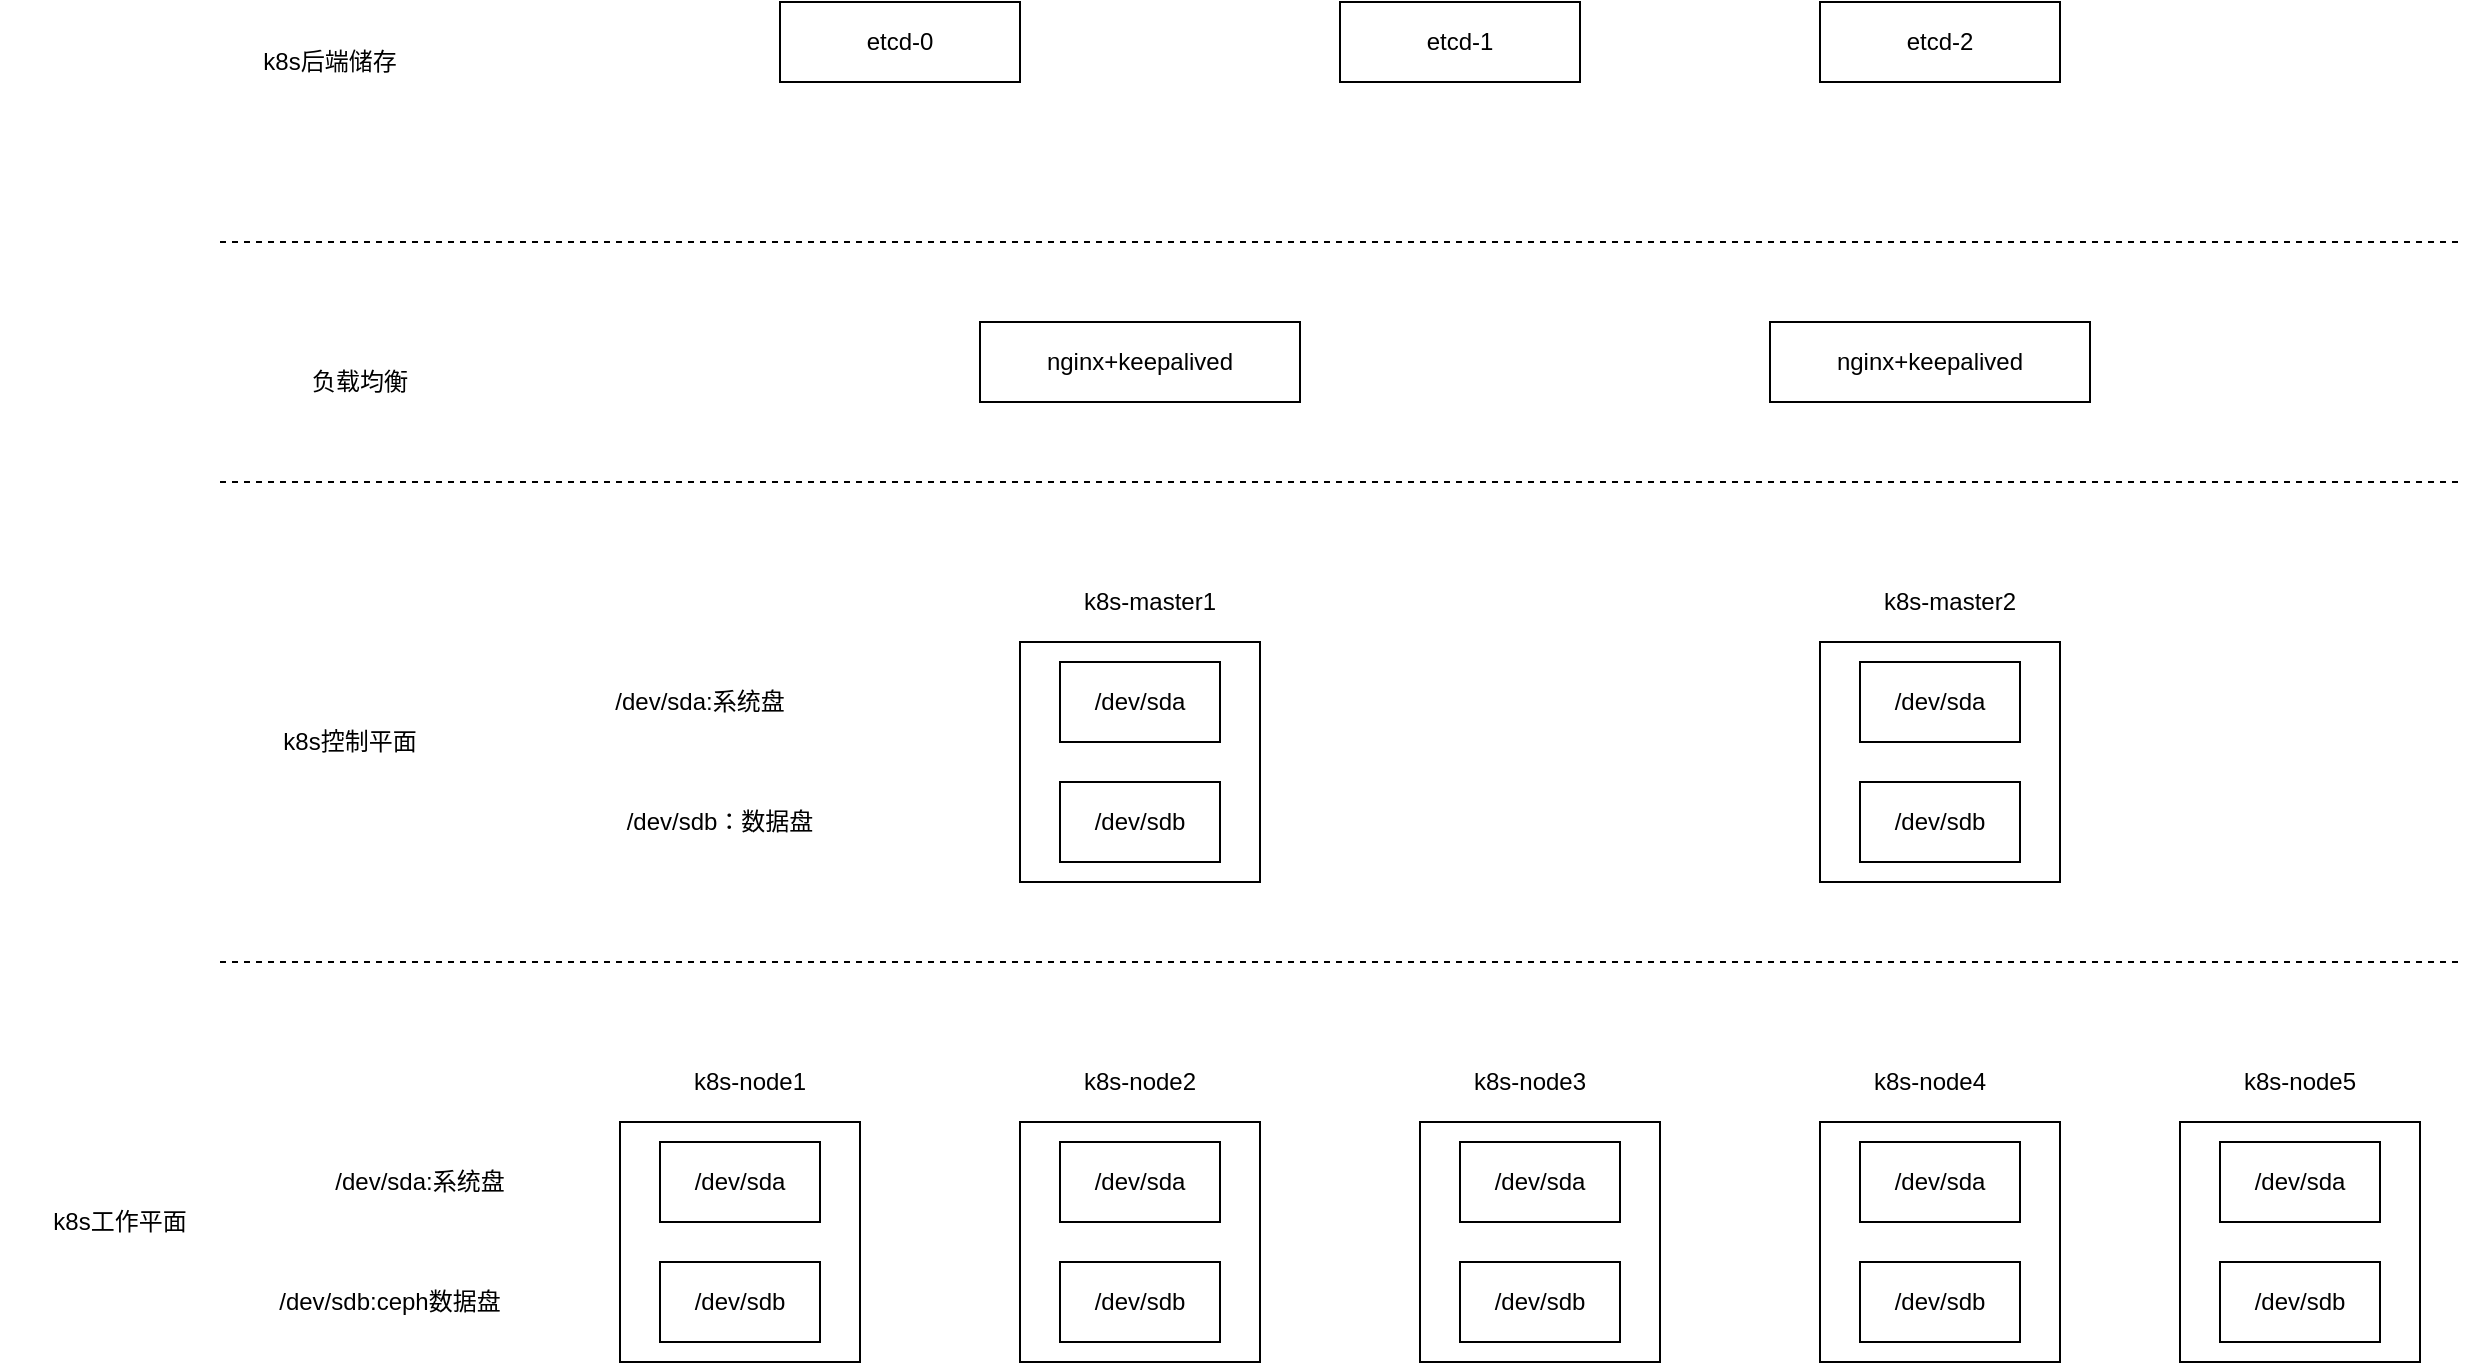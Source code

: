 <mxfile version="15.3.4" type="github">
  <diagram id="2ezywAbjpjOhrYMZy6zH" name="Page-1">
    <mxGraphModel dx="2249" dy="1870" grid="1" gridSize="10" guides="1" tooltips="1" connect="1" arrows="1" fold="1" page="1" pageScale="1" pageWidth="827" pageHeight="1169" math="0" shadow="0">
      <root>
        <mxCell id="0" />
        <mxCell id="1" parent="0" />
        <mxCell id="8IKvceuXdeiTA4ol1c4--1" value="" style="rounded=0;whiteSpace=wrap;html=1;hachureGap=4;pointerEvents=0;" parent="1" vertex="1">
          <mxGeometry x="80" y="160" width="120" height="120" as="geometry" />
        </mxCell>
        <mxCell id="8IKvceuXdeiTA4ol1c4--3" value="/dev/sda" style="rounded=0;whiteSpace=wrap;html=1;hachureGap=4;pointerEvents=0;" parent="1" vertex="1">
          <mxGeometry x="100" y="170" width="80" height="40" as="geometry" />
        </mxCell>
        <mxCell id="8IKvceuXdeiTA4ol1c4--4" value="/dev/sdb" style="rounded=0;whiteSpace=wrap;html=1;hachureGap=4;pointerEvents=0;" parent="1" vertex="1">
          <mxGeometry x="100" y="230" width="80" height="40" as="geometry" />
        </mxCell>
        <mxCell id="8IKvceuXdeiTA4ol1c4--5" value="" style="rounded=0;whiteSpace=wrap;html=1;hachureGap=4;pointerEvents=0;" parent="1" vertex="1">
          <mxGeometry x="280" y="160" width="120" height="120" as="geometry" />
        </mxCell>
        <mxCell id="8IKvceuXdeiTA4ol1c4--6" value="/dev/sda" style="rounded=0;whiteSpace=wrap;html=1;hachureGap=4;pointerEvents=0;" parent="1" vertex="1">
          <mxGeometry x="300" y="170" width="80" height="40" as="geometry" />
        </mxCell>
        <mxCell id="8IKvceuXdeiTA4ol1c4--7" value="/dev/sdb" style="rounded=0;whiteSpace=wrap;html=1;hachureGap=4;pointerEvents=0;" parent="1" vertex="1">
          <mxGeometry x="300" y="230" width="80" height="40" as="geometry" />
        </mxCell>
        <mxCell id="8IKvceuXdeiTA4ol1c4--14" value="" style="rounded=0;whiteSpace=wrap;html=1;hachureGap=4;pointerEvents=0;" parent="1" vertex="1">
          <mxGeometry x="480" y="160" width="120" height="120" as="geometry" />
        </mxCell>
        <mxCell id="8IKvceuXdeiTA4ol1c4--15" value="/dev/sda" style="rounded=0;whiteSpace=wrap;html=1;hachureGap=4;pointerEvents=0;" parent="1" vertex="1">
          <mxGeometry x="500" y="170" width="80" height="40" as="geometry" />
        </mxCell>
        <mxCell id="8IKvceuXdeiTA4ol1c4--16" value="/dev/sdb" style="rounded=0;whiteSpace=wrap;html=1;hachureGap=4;pointerEvents=0;" parent="1" vertex="1">
          <mxGeometry x="500" y="230" width="80" height="40" as="geometry" />
        </mxCell>
        <mxCell id="8IKvceuXdeiTA4ol1c4--17" value="" style="rounded=0;whiteSpace=wrap;html=1;hachureGap=4;pointerEvents=0;" parent="1" vertex="1">
          <mxGeometry x="680" y="160" width="120" height="120" as="geometry" />
        </mxCell>
        <mxCell id="8IKvceuXdeiTA4ol1c4--18" value="/dev/sda" style="rounded=0;whiteSpace=wrap;html=1;hachureGap=4;pointerEvents=0;" parent="1" vertex="1">
          <mxGeometry x="700" y="170" width="80" height="40" as="geometry" />
        </mxCell>
        <mxCell id="8IKvceuXdeiTA4ol1c4--19" value="/dev/sdb" style="rounded=0;whiteSpace=wrap;html=1;hachureGap=4;pointerEvents=0;" parent="1" vertex="1">
          <mxGeometry x="700" y="230" width="80" height="40" as="geometry" />
        </mxCell>
        <mxCell id="8IKvceuXdeiTA4ol1c4--20" value="" style="rounded=0;whiteSpace=wrap;html=1;hachureGap=4;pointerEvents=0;" parent="1" vertex="1">
          <mxGeometry x="860" y="160" width="120" height="120" as="geometry" />
        </mxCell>
        <mxCell id="8IKvceuXdeiTA4ol1c4--21" value="/dev/sda" style="rounded=0;whiteSpace=wrap;html=1;hachureGap=4;pointerEvents=0;" parent="1" vertex="1">
          <mxGeometry x="880" y="170" width="80" height="40" as="geometry" />
        </mxCell>
        <mxCell id="8IKvceuXdeiTA4ol1c4--22" value="/dev/sdb" style="rounded=0;whiteSpace=wrap;html=1;hachureGap=4;pointerEvents=0;" parent="1" vertex="1">
          <mxGeometry x="880" y="230" width="80" height="40" as="geometry" />
        </mxCell>
        <mxCell id="8IKvceuXdeiTA4ol1c4--23" value="k8s-node1" style="text;html=1;strokeColor=none;fillColor=none;align=center;verticalAlign=middle;whiteSpace=wrap;rounded=0;hachureGap=4;pointerEvents=0;" parent="1" vertex="1">
          <mxGeometry x="100" y="130" width="90" height="20" as="geometry" />
        </mxCell>
        <mxCell id="8IKvceuXdeiTA4ol1c4--27" value="k8s-node2" style="text;html=1;strokeColor=none;fillColor=none;align=center;verticalAlign=middle;whiteSpace=wrap;rounded=0;hachureGap=4;pointerEvents=0;" parent="1" vertex="1">
          <mxGeometry x="295" y="130" width="90" height="20" as="geometry" />
        </mxCell>
        <mxCell id="8IKvceuXdeiTA4ol1c4--28" value="k8s-node3" style="text;html=1;strokeColor=none;fillColor=none;align=center;verticalAlign=middle;whiteSpace=wrap;rounded=0;hachureGap=4;pointerEvents=0;" parent="1" vertex="1">
          <mxGeometry x="490" y="130" width="90" height="20" as="geometry" />
        </mxCell>
        <mxCell id="8IKvceuXdeiTA4ol1c4--29" value="k8s-node4" style="text;html=1;strokeColor=none;fillColor=none;align=center;verticalAlign=middle;whiteSpace=wrap;rounded=0;hachureGap=4;pointerEvents=0;" parent="1" vertex="1">
          <mxGeometry x="690" y="130" width="90" height="20" as="geometry" />
        </mxCell>
        <mxCell id="8IKvceuXdeiTA4ol1c4--30" value="k8s-node5" style="text;html=1;strokeColor=none;fillColor=none;align=center;verticalAlign=middle;whiteSpace=wrap;rounded=0;hachureGap=4;pointerEvents=0;" parent="1" vertex="1">
          <mxGeometry x="875" y="130" width="90" height="20" as="geometry" />
        </mxCell>
        <mxCell id="8IKvceuXdeiTA4ol1c4--32" value="/dev/sda:系统盘" style="text;html=1;strokeColor=none;fillColor=none;align=center;verticalAlign=middle;whiteSpace=wrap;rounded=0;hachureGap=4;pointerEvents=0;" parent="1" vertex="1">
          <mxGeometry x="-80" y="180" width="120" height="20" as="geometry" />
        </mxCell>
        <mxCell id="8IKvceuXdeiTA4ol1c4--33" value="/dev/sdb:ceph数据盘" style="text;html=1;strokeColor=none;fillColor=none;align=center;verticalAlign=middle;whiteSpace=wrap;rounded=0;hachureGap=4;pointerEvents=0;" parent="1" vertex="1">
          <mxGeometry x="-100" y="240" width="130" height="20" as="geometry" />
        </mxCell>
        <mxCell id="8IKvceuXdeiTA4ol1c4--36" value="" style="rounded=0;whiteSpace=wrap;html=1;hachureGap=4;pointerEvents=0;" parent="1" vertex="1">
          <mxGeometry x="280" y="-80" width="120" height="120" as="geometry" />
        </mxCell>
        <mxCell id="8IKvceuXdeiTA4ol1c4--37" value="/dev/sda" style="rounded=0;whiteSpace=wrap;html=1;hachureGap=4;pointerEvents=0;" parent="1" vertex="1">
          <mxGeometry x="300" y="-70" width="80" height="40" as="geometry" />
        </mxCell>
        <mxCell id="8IKvceuXdeiTA4ol1c4--38" value="/dev/sdb" style="rounded=0;whiteSpace=wrap;html=1;hachureGap=4;pointerEvents=0;" parent="1" vertex="1">
          <mxGeometry x="300" y="-10" width="80" height="40" as="geometry" />
        </mxCell>
        <mxCell id="8IKvceuXdeiTA4ol1c4--39" value="k8s-master1" style="text;html=1;strokeColor=none;fillColor=none;align=center;verticalAlign=middle;whiteSpace=wrap;rounded=0;hachureGap=4;pointerEvents=0;" parent="1" vertex="1">
          <mxGeometry x="300" y="-110" width="90" height="20" as="geometry" />
        </mxCell>
        <mxCell id="8IKvceuXdeiTA4ol1c4--40" value="" style="rounded=0;whiteSpace=wrap;html=1;hachureGap=4;pointerEvents=0;" parent="1" vertex="1">
          <mxGeometry x="680" y="-80" width="120" height="120" as="geometry" />
        </mxCell>
        <mxCell id="8IKvceuXdeiTA4ol1c4--41" value="/dev/sda" style="rounded=0;whiteSpace=wrap;html=1;hachureGap=4;pointerEvents=0;" parent="1" vertex="1">
          <mxGeometry x="700" y="-70" width="80" height="40" as="geometry" />
        </mxCell>
        <mxCell id="8IKvceuXdeiTA4ol1c4--42" value="/dev/sdb" style="rounded=0;whiteSpace=wrap;html=1;hachureGap=4;pointerEvents=0;" parent="1" vertex="1">
          <mxGeometry x="700" y="-10" width="80" height="40" as="geometry" />
        </mxCell>
        <mxCell id="8IKvceuXdeiTA4ol1c4--43" value="k8s-master2" style="text;html=1;strokeColor=none;fillColor=none;align=center;verticalAlign=middle;whiteSpace=wrap;rounded=0;hachureGap=4;pointerEvents=0;" parent="1" vertex="1">
          <mxGeometry x="700" y="-110" width="90" height="20" as="geometry" />
        </mxCell>
        <mxCell id="8IKvceuXdeiTA4ol1c4--44" value="/dev/sda:系统盘" style="text;html=1;strokeColor=none;fillColor=none;align=center;verticalAlign=middle;whiteSpace=wrap;rounded=0;hachureGap=4;pointerEvents=0;" parent="1" vertex="1">
          <mxGeometry x="30" y="-60" width="180" height="20" as="geometry" />
        </mxCell>
        <mxCell id="8IKvceuXdeiTA4ol1c4--45" value="/dev/sdb：数据盘" style="text;html=1;strokeColor=none;fillColor=none;align=center;verticalAlign=middle;whiteSpace=wrap;rounded=0;hachureGap=4;pointerEvents=0;" parent="1" vertex="1">
          <mxGeometry x="50" width="160" height="20" as="geometry" />
        </mxCell>
        <mxCell id="8IKvceuXdeiTA4ol1c4--46" value="nginx+keepalived" style="rounded=0;whiteSpace=wrap;html=1;hachureGap=4;pointerEvents=0;" parent="1" vertex="1">
          <mxGeometry x="260" y="-240" width="160" height="40" as="geometry" />
        </mxCell>
        <mxCell id="8IKvceuXdeiTA4ol1c4--47" value="nginx+keepalived" style="rounded=0;whiteSpace=wrap;html=1;hachureGap=4;pointerEvents=0;" parent="1" vertex="1">
          <mxGeometry x="655" y="-240" width="160" height="40" as="geometry" />
        </mxCell>
        <mxCell id="8IKvceuXdeiTA4ol1c4--48" value="etcd-0" style="rounded=0;whiteSpace=wrap;html=1;hachureGap=4;pointerEvents=0;" parent="1" vertex="1">
          <mxGeometry x="160" y="-400" width="120" height="40" as="geometry" />
        </mxCell>
        <mxCell id="8IKvceuXdeiTA4ol1c4--49" value="etcd-1" style="rounded=0;whiteSpace=wrap;html=1;hachureGap=4;pointerEvents=0;" parent="1" vertex="1">
          <mxGeometry x="440" y="-400" width="120" height="40" as="geometry" />
        </mxCell>
        <mxCell id="8IKvceuXdeiTA4ol1c4--50" value="etcd-2" style="rounded=0;whiteSpace=wrap;html=1;hachureGap=4;pointerEvents=0;" parent="1" vertex="1">
          <mxGeometry x="680" y="-400" width="120" height="40" as="geometry" />
        </mxCell>
        <mxCell id="8IKvceuXdeiTA4ol1c4--51" value="" style="endArrow=none;dashed=1;html=1;startSize=14;endSize=14;sourcePerimeterSpacing=8;targetPerimeterSpacing=8;" parent="1" edge="1">
          <mxGeometry width="50" height="50" relative="1" as="geometry">
            <mxPoint x="-120" y="-280" as="sourcePoint" />
            <mxPoint x="1000" y="-280" as="targetPoint" />
          </mxGeometry>
        </mxCell>
        <mxCell id="8IKvceuXdeiTA4ol1c4--52" value="" style="endArrow=none;dashed=1;html=1;startSize=14;endSize=14;sourcePerimeterSpacing=8;targetPerimeterSpacing=8;" parent="1" edge="1">
          <mxGeometry width="50" height="50" relative="1" as="geometry">
            <mxPoint x="-120" y="-160" as="sourcePoint" />
            <mxPoint x="1000" y="-160" as="targetPoint" />
          </mxGeometry>
        </mxCell>
        <mxCell id="8IKvceuXdeiTA4ol1c4--53" value="" style="endArrow=none;dashed=1;html=1;startSize=14;endSize=14;sourcePerimeterSpacing=8;targetPerimeterSpacing=8;" parent="1" edge="1">
          <mxGeometry width="50" height="50" relative="1" as="geometry">
            <mxPoint x="-120" y="80" as="sourcePoint" />
            <mxPoint x="1000" y="80" as="targetPoint" />
          </mxGeometry>
        </mxCell>
        <mxCell id="8IKvceuXdeiTA4ol1c4--54" value="k8s后端储存" style="text;html=1;strokeColor=none;fillColor=none;align=center;verticalAlign=middle;whiteSpace=wrap;rounded=0;hachureGap=4;pointerEvents=0;" parent="1" vertex="1">
          <mxGeometry x="-130" y="-380" width="130" height="20" as="geometry" />
        </mxCell>
        <mxCell id="8IKvceuXdeiTA4ol1c4--55" value="负载均衡" style="text;html=1;strokeColor=none;fillColor=none;align=center;verticalAlign=middle;whiteSpace=wrap;rounded=0;hachureGap=4;pointerEvents=0;" parent="1" vertex="1">
          <mxGeometry x="-100" y="-220" width="100" height="20" as="geometry" />
        </mxCell>
        <mxCell id="8IKvceuXdeiTA4ol1c4--56" value="k8s控制平面" style="text;html=1;strokeColor=none;fillColor=none;align=center;verticalAlign=middle;whiteSpace=wrap;rounded=0;hachureGap=4;pointerEvents=0;" parent="1" vertex="1">
          <mxGeometry x="-110" y="-40" width="110" height="20" as="geometry" />
        </mxCell>
        <mxCell id="8IKvceuXdeiTA4ol1c4--57" value="k8s工作平面" style="text;html=1;strokeColor=none;fillColor=none;align=center;verticalAlign=middle;whiteSpace=wrap;rounded=0;hachureGap=4;pointerEvents=0;" parent="1" vertex="1">
          <mxGeometry x="-230" y="200" width="120" height="20" as="geometry" />
        </mxCell>
      </root>
    </mxGraphModel>
  </diagram>
</mxfile>
